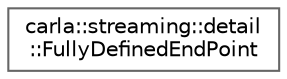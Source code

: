 digraph "类继承关系图"
{
 // INTERACTIVE_SVG=YES
 // LATEX_PDF_SIZE
  bgcolor="transparent";
  edge [fontname=Helvetica,fontsize=10,labelfontname=Helvetica,labelfontsize=10];
  node [fontname=Helvetica,fontsize=10,shape=box,height=0.2,width=0.4];
  rankdir="LR";
  Node0 [id="Node000000",label="carla::streaming::detail\l::FullyDefinedEndPoint",height=0.2,width=0.4,color="grey40", fillcolor="white", style="filled",URL="$d7/d2c/structcarla_1_1streaming_1_1detail_1_1FullyDefinedEndPoint.html",tooltip=" "];
}
